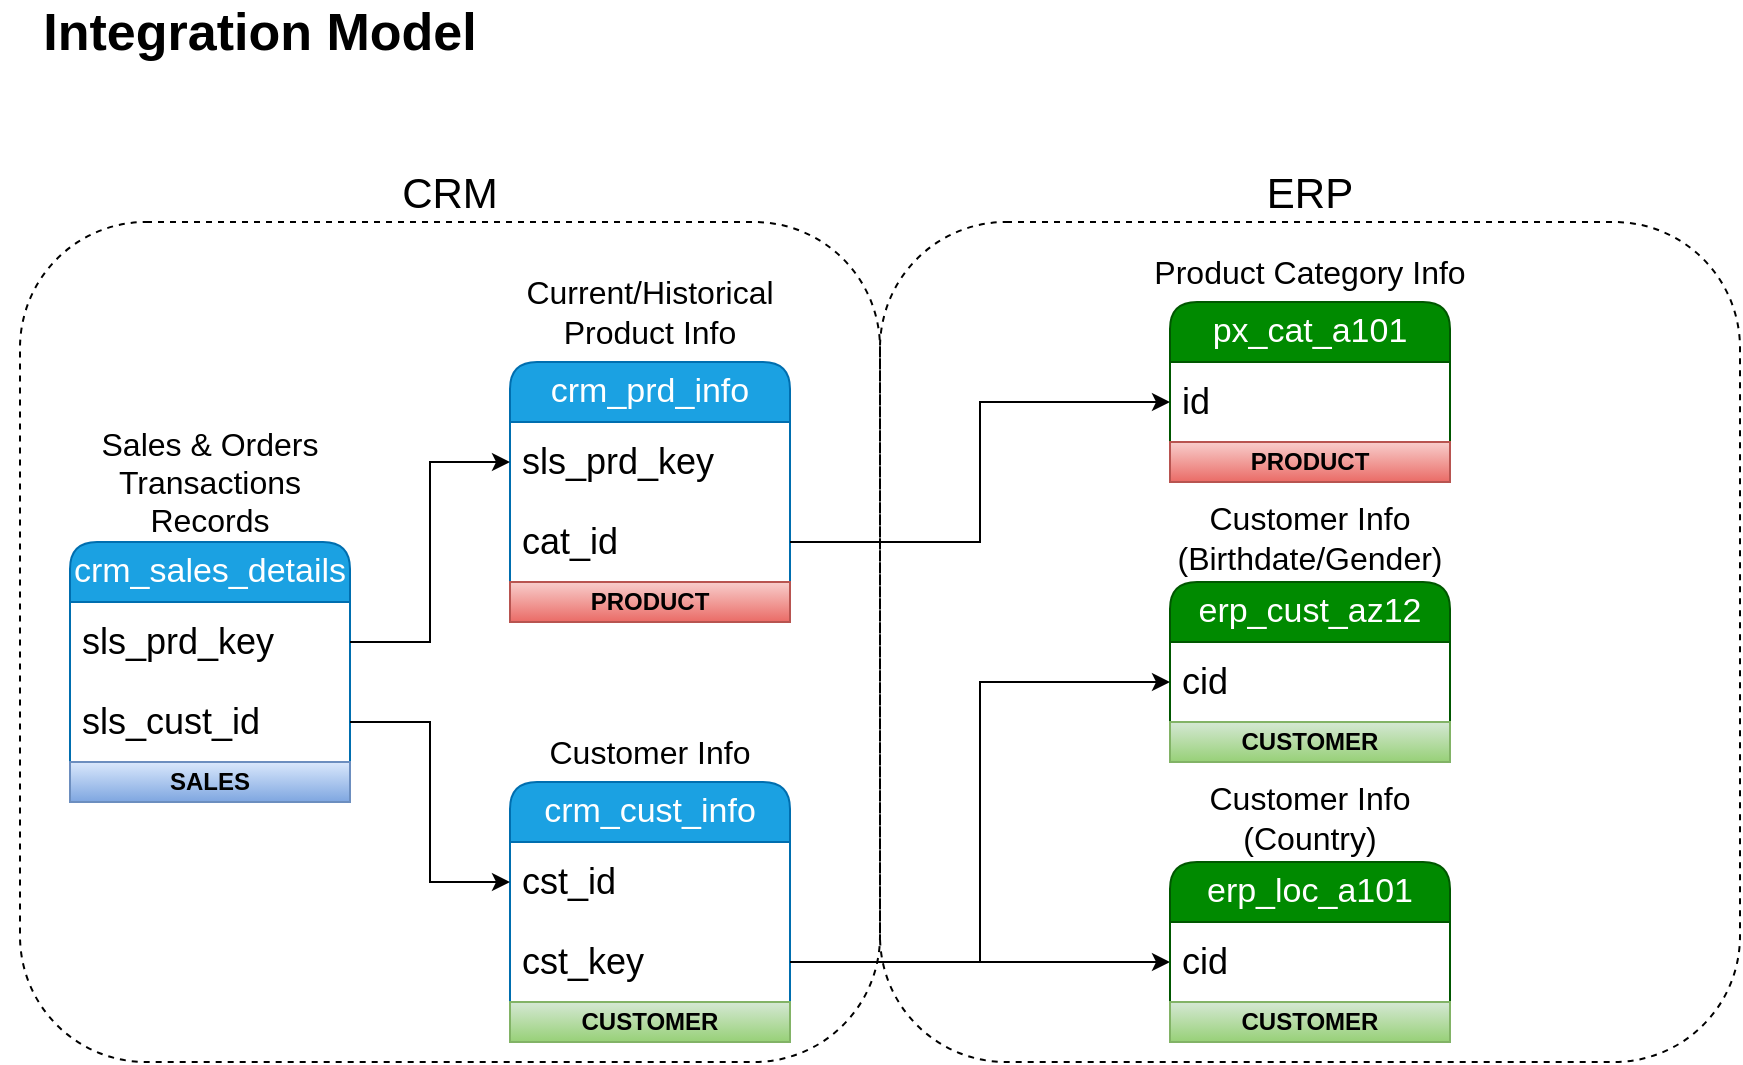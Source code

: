 <mxfile version="27.0.9">
  <diagram name="Page-1" id="00yZ1sh6vojEERND4BTa">
    <mxGraphModel dx="1097" dy="647" grid="1" gridSize="10" guides="1" tooltips="1" connect="1" arrows="1" fold="1" page="1" pageScale="1" pageWidth="850" pageHeight="1100" math="0" shadow="0">
      <root>
        <mxCell id="0" />
        <mxCell id="1" parent="0" />
        <mxCell id="5ksgfPghZKMA7Z23kQfy-36" value="" style="rounded=1;whiteSpace=wrap;html=1;fillColor=none;dashed=1;" vertex="1" parent="1">
          <mxGeometry x="40" y="170" width="430" height="420" as="geometry" />
        </mxCell>
        <mxCell id="5ksgfPghZKMA7Z23kQfy-40" value="" style="rounded=1;whiteSpace=wrap;html=1;fillColor=none;dashed=1;" vertex="1" parent="1">
          <mxGeometry x="470" y="170" width="430" height="420" as="geometry" />
        </mxCell>
        <mxCell id="5ksgfPghZKMA7Z23kQfy-1" value="crm_cust_info" style="swimlane;fontStyle=0;childLayout=stackLayout;horizontal=1;startSize=30;horizontalStack=0;resizeParent=1;resizeParentMax=0;resizeLast=0;collapsible=1;marginBottom=0;whiteSpace=wrap;html=1;rounded=1;fillColor=#1ba1e2;fontColor=#ffffff;strokeColor=#006EAF;fontSize=17;" vertex="1" parent="1">
          <mxGeometry x="285" y="450" width="140" height="130" as="geometry" />
        </mxCell>
        <mxCell id="5ksgfPghZKMA7Z23kQfy-2" value="cst_id" style="text;strokeColor=none;fillColor=none;align=left;verticalAlign=middle;spacingLeft=4;spacingRight=4;overflow=hidden;points=[[0,0.5],[1,0.5]];portConstraint=eastwest;rotatable=0;whiteSpace=wrap;html=1;fontSize=18;" vertex="1" parent="5ksgfPghZKMA7Z23kQfy-1">
          <mxGeometry y="30" width="140" height="40" as="geometry" />
        </mxCell>
        <mxCell id="5ksgfPghZKMA7Z23kQfy-26" value="cst_key" style="text;strokeColor=none;fillColor=none;align=left;verticalAlign=middle;spacingLeft=4;spacingRight=4;overflow=hidden;points=[[0,0.5],[1,0.5]];portConstraint=eastwest;rotatable=0;whiteSpace=wrap;html=1;fontSize=18;" vertex="1" parent="5ksgfPghZKMA7Z23kQfy-1">
          <mxGeometry y="70" width="140" height="40" as="geometry" />
        </mxCell>
        <mxCell id="5ksgfPghZKMA7Z23kQfy-49" value="CUSTOMER" style="text;html=1;strokeColor=#82b366;fillColor=#d5e8d4;align=center;verticalAlign=middle;whiteSpace=wrap;overflow=hidden;fontStyle=1;gradientColor=#97d077;" vertex="1" parent="5ksgfPghZKMA7Z23kQfy-1">
          <mxGeometry y="110" width="140" height="20" as="geometry" />
        </mxCell>
        <mxCell id="5ksgfPghZKMA7Z23kQfy-6" value="Integration Model" style="text;html=1;align=center;verticalAlign=middle;whiteSpace=wrap;rounded=0;fontSize=26;fontStyle=1" vertex="1" parent="1">
          <mxGeometry x="30" y="60" width="260" height="30" as="geometry" />
        </mxCell>
        <mxCell id="5ksgfPghZKMA7Z23kQfy-9" value="Customer Info" style="text;html=1;align=center;verticalAlign=middle;whiteSpace=wrap;rounded=0;fontSize=16;" vertex="1" parent="1">
          <mxGeometry x="295" y="420" width="120" height="30" as="geometry" />
        </mxCell>
        <mxCell id="5ksgfPghZKMA7Z23kQfy-10" value="crm_prd_info" style="swimlane;fontStyle=0;childLayout=stackLayout;horizontal=1;startSize=30;horizontalStack=0;resizeParent=1;resizeParentMax=0;resizeLast=0;collapsible=1;marginBottom=0;whiteSpace=wrap;html=1;rounded=1;fillColor=#1ba1e2;fontColor=#ffffff;strokeColor=#006EAF;fontSize=17;" vertex="1" parent="1">
          <mxGeometry x="285" y="240" width="140" height="130" as="geometry" />
        </mxCell>
        <mxCell id="5ksgfPghZKMA7Z23kQfy-11" value="sls_prd_key" style="text;strokeColor=none;fillColor=none;align=left;verticalAlign=middle;spacingLeft=4;spacingRight=4;overflow=hidden;points=[[0,0.5],[1,0.5]];portConstraint=eastwest;rotatable=0;whiteSpace=wrap;html=1;fontSize=18;" vertex="1" parent="5ksgfPghZKMA7Z23kQfy-10">
          <mxGeometry y="30" width="140" height="40" as="geometry" />
        </mxCell>
        <mxCell id="5ksgfPghZKMA7Z23kQfy-46" value="cat_id" style="text;strokeColor=none;fillColor=none;align=left;verticalAlign=middle;spacingLeft=4;spacingRight=4;overflow=hidden;points=[[0,0.5],[1,0.5]];portConstraint=eastwest;rotatable=0;whiteSpace=wrap;html=1;fontSize=18;" vertex="1" parent="5ksgfPghZKMA7Z23kQfy-10">
          <mxGeometry y="70" width="140" height="40" as="geometry" />
        </mxCell>
        <mxCell id="5ksgfPghZKMA7Z23kQfy-47" value="PRODUCT" style="text;html=1;strokeColor=#b85450;fillColor=#f8cecc;align=center;verticalAlign=middle;whiteSpace=wrap;overflow=hidden;fontStyle=1;gradientColor=#ea6b66;" vertex="1" parent="5ksgfPghZKMA7Z23kQfy-10">
          <mxGeometry y="110" width="140" height="20" as="geometry" />
        </mxCell>
        <mxCell id="5ksgfPghZKMA7Z23kQfy-12" value="Current/Historical Product Info" style="text;html=1;align=center;verticalAlign=middle;whiteSpace=wrap;rounded=0;fontSize=16;" vertex="1" parent="1">
          <mxGeometry x="295" y="190" width="120" height="50" as="geometry" />
        </mxCell>
        <mxCell id="5ksgfPghZKMA7Z23kQfy-13" value="crm_sales_details" style="swimlane;fontStyle=0;childLayout=stackLayout;horizontal=1;startSize=30;horizontalStack=0;resizeParent=1;resizeParentMax=0;resizeLast=0;collapsible=1;marginBottom=0;whiteSpace=wrap;html=1;rounded=1;fillColor=#1ba1e2;fontColor=#ffffff;strokeColor=#006EAF;fontSize=17;" vertex="1" parent="1">
          <mxGeometry x="65" y="330" width="140" height="130" as="geometry" />
        </mxCell>
        <mxCell id="5ksgfPghZKMA7Z23kQfy-14" value="sls_prd_key" style="text;strokeColor=none;fillColor=none;align=left;verticalAlign=middle;spacingLeft=4;spacingRight=4;overflow=hidden;points=[[0,0.5],[1,0.5]];portConstraint=eastwest;rotatable=0;whiteSpace=wrap;html=1;fontSize=18;" vertex="1" parent="5ksgfPghZKMA7Z23kQfy-13">
          <mxGeometry y="30" width="140" height="40" as="geometry" />
        </mxCell>
        <mxCell id="5ksgfPghZKMA7Z23kQfy-16" value="sls_cust_id" style="text;strokeColor=none;fillColor=none;align=left;verticalAlign=middle;spacingLeft=4;spacingRight=4;overflow=hidden;points=[[0,0.5],[1,0.5]];portConstraint=eastwest;rotatable=0;whiteSpace=wrap;html=1;fontSize=18;" vertex="1" parent="5ksgfPghZKMA7Z23kQfy-13">
          <mxGeometry y="70" width="140" height="40" as="geometry" />
        </mxCell>
        <mxCell id="5ksgfPghZKMA7Z23kQfy-52" value="SALES" style="text;html=1;strokeColor=#6c8ebf;fillColor=#dae8fc;align=center;verticalAlign=middle;whiteSpace=wrap;overflow=hidden;fontStyle=1;gradientColor=#7ea6e0;" vertex="1" parent="5ksgfPghZKMA7Z23kQfy-13">
          <mxGeometry y="110" width="140" height="20" as="geometry" />
        </mxCell>
        <mxCell id="5ksgfPghZKMA7Z23kQfy-15" value="Sales &amp;amp; Orders&lt;div&gt;Transactions Records&lt;/div&gt;" style="text;html=1;align=center;verticalAlign=middle;whiteSpace=wrap;rounded=0;fontSize=16;" vertex="1" parent="1">
          <mxGeometry x="75" y="270" width="120" height="60" as="geometry" />
        </mxCell>
        <mxCell id="5ksgfPghZKMA7Z23kQfy-17" value="" style="edgeStyle=orthogonalEdgeStyle;rounded=0;orthogonalLoop=1;jettySize=auto;html=1;entryX=0;entryY=0.5;entryDx=0;entryDy=0;" edge="1" parent="1" source="5ksgfPghZKMA7Z23kQfy-16" target="5ksgfPghZKMA7Z23kQfy-2">
          <mxGeometry relative="1" as="geometry" />
        </mxCell>
        <mxCell id="5ksgfPghZKMA7Z23kQfy-18" value="" style="edgeStyle=orthogonalEdgeStyle;rounded=0;orthogonalLoop=1;jettySize=auto;html=1;entryX=0;entryY=0.5;entryDx=0;entryDy=0;" edge="1" parent="1" source="5ksgfPghZKMA7Z23kQfy-14" target="5ksgfPghZKMA7Z23kQfy-11">
          <mxGeometry relative="1" as="geometry" />
        </mxCell>
        <mxCell id="5ksgfPghZKMA7Z23kQfy-23" value="erp_cust_az12" style="swimlane;fontStyle=0;childLayout=stackLayout;horizontal=1;startSize=30;horizontalStack=0;resizeParent=1;resizeParentMax=0;resizeLast=0;collapsible=1;marginBottom=0;whiteSpace=wrap;html=1;rounded=1;fillColor=#008a00;fontColor=#ffffff;strokeColor=#005700;fontSize=17;" vertex="1" parent="1">
          <mxGeometry x="615" y="350" width="140" height="90" as="geometry" />
        </mxCell>
        <mxCell id="5ksgfPghZKMA7Z23kQfy-24" value="cid" style="text;strokeColor=none;fillColor=none;align=left;verticalAlign=middle;spacingLeft=4;spacingRight=4;overflow=hidden;points=[[0,0.5],[1,0.5]];portConstraint=eastwest;rotatable=0;whiteSpace=wrap;html=1;fontSize=18;" vertex="1" parent="5ksgfPghZKMA7Z23kQfy-23">
          <mxGeometry y="30" width="140" height="40" as="geometry" />
        </mxCell>
        <mxCell id="5ksgfPghZKMA7Z23kQfy-51" value="CUSTOMER" style="text;html=1;strokeColor=#82b366;fillColor=#d5e8d4;align=center;verticalAlign=middle;whiteSpace=wrap;overflow=hidden;fontStyle=1;gradientColor=#97d077;" vertex="1" parent="5ksgfPghZKMA7Z23kQfy-23">
          <mxGeometry y="70" width="140" height="20" as="geometry" />
        </mxCell>
        <mxCell id="5ksgfPghZKMA7Z23kQfy-25" value="Customer Info (Birthdate/Gender)" style="text;html=1;align=center;verticalAlign=middle;whiteSpace=wrap;rounded=0;fontSize=16;" vertex="1" parent="1">
          <mxGeometry x="605" y="305" width="160" height="45" as="geometry" />
        </mxCell>
        <mxCell id="5ksgfPghZKMA7Z23kQfy-27" value="" style="edgeStyle=orthogonalEdgeStyle;rounded=0;orthogonalLoop=1;jettySize=auto;html=1;entryX=0;entryY=0.5;entryDx=0;entryDy=0;" edge="1" parent="1" source="5ksgfPghZKMA7Z23kQfy-26" target="5ksgfPghZKMA7Z23kQfy-29">
          <mxGeometry relative="1" as="geometry" />
        </mxCell>
        <mxCell id="5ksgfPghZKMA7Z23kQfy-28" value="erp_loc_a101" style="swimlane;fontStyle=0;childLayout=stackLayout;horizontal=1;startSize=30;horizontalStack=0;resizeParent=1;resizeParentMax=0;resizeLast=0;collapsible=1;marginBottom=0;whiteSpace=wrap;html=1;rounded=1;fillColor=#008a00;fontColor=#ffffff;strokeColor=#005700;fontSize=17;" vertex="1" parent="1">
          <mxGeometry x="615" y="490" width="140" height="90" as="geometry" />
        </mxCell>
        <mxCell id="5ksgfPghZKMA7Z23kQfy-29" value="cid" style="text;strokeColor=none;fillColor=none;align=left;verticalAlign=middle;spacingLeft=4;spacingRight=4;overflow=hidden;points=[[0,0.5],[1,0.5]];portConstraint=eastwest;rotatable=0;whiteSpace=wrap;html=1;fontSize=18;" vertex="1" parent="5ksgfPghZKMA7Z23kQfy-28">
          <mxGeometry y="30" width="140" height="40" as="geometry" />
        </mxCell>
        <mxCell id="5ksgfPghZKMA7Z23kQfy-50" value="CUSTOMER" style="text;html=1;strokeColor=#82b366;fillColor=#d5e8d4;align=center;verticalAlign=middle;whiteSpace=wrap;overflow=hidden;fontStyle=1;gradientColor=#97d077;" vertex="1" parent="5ksgfPghZKMA7Z23kQfy-28">
          <mxGeometry y="70" width="140" height="20" as="geometry" />
        </mxCell>
        <mxCell id="5ksgfPghZKMA7Z23kQfy-30" value="Customer Info (Country)" style="text;html=1;align=center;verticalAlign=middle;whiteSpace=wrap;rounded=0;fontSize=16;" vertex="1" parent="1">
          <mxGeometry x="605" y="445" width="160" height="45" as="geometry" />
        </mxCell>
        <mxCell id="5ksgfPghZKMA7Z23kQfy-31" value="" style="edgeStyle=orthogonalEdgeStyle;rounded=0;orthogonalLoop=1;jettySize=auto;html=1;entryX=0;entryY=0.5;entryDx=0;entryDy=0;" edge="1" parent="1" source="5ksgfPghZKMA7Z23kQfy-26" target="5ksgfPghZKMA7Z23kQfy-24">
          <mxGeometry relative="1" as="geometry" />
        </mxCell>
        <mxCell id="5ksgfPghZKMA7Z23kQfy-32" value="px_cat_a101" style="swimlane;fontStyle=0;childLayout=stackLayout;horizontal=1;startSize=30;horizontalStack=0;resizeParent=1;resizeParentMax=0;resizeLast=0;collapsible=1;marginBottom=0;whiteSpace=wrap;html=1;rounded=1;fillColor=#008a00;fontColor=#ffffff;strokeColor=#005700;fontSize=17;" vertex="1" parent="1">
          <mxGeometry x="615" y="210" width="140" height="90" as="geometry" />
        </mxCell>
        <mxCell id="5ksgfPghZKMA7Z23kQfy-33" value="id" style="text;strokeColor=none;fillColor=none;align=left;verticalAlign=middle;spacingLeft=4;spacingRight=4;overflow=hidden;points=[[0,0.5],[1,0.5]];portConstraint=eastwest;rotatable=0;whiteSpace=wrap;html=1;fontSize=18;" vertex="1" parent="5ksgfPghZKMA7Z23kQfy-32">
          <mxGeometry y="30" width="140" height="40" as="geometry" />
        </mxCell>
        <mxCell id="5ksgfPghZKMA7Z23kQfy-48" value="PRODUCT" style="text;html=1;strokeColor=#b85450;fillColor=#f8cecc;align=center;verticalAlign=middle;whiteSpace=wrap;overflow=hidden;fontStyle=1;gradientColor=#ea6b66;" vertex="1" parent="5ksgfPghZKMA7Z23kQfy-32">
          <mxGeometry y="70" width="140" height="20" as="geometry" />
        </mxCell>
        <mxCell id="5ksgfPghZKMA7Z23kQfy-34" value="Product Category Info" style="text;html=1;align=center;verticalAlign=middle;whiteSpace=wrap;rounded=0;fontSize=16;" vertex="1" parent="1">
          <mxGeometry x="605" y="180" width="160" height="30" as="geometry" />
        </mxCell>
        <mxCell id="5ksgfPghZKMA7Z23kQfy-35" value="" style="edgeStyle=orthogonalEdgeStyle;rounded=0;orthogonalLoop=1;jettySize=auto;html=1;exitX=1;exitY=0.5;exitDx=0;exitDy=0;" edge="1" parent="1" source="5ksgfPghZKMA7Z23kQfy-46" target="5ksgfPghZKMA7Z23kQfy-33">
          <mxGeometry relative="1" as="geometry" />
        </mxCell>
        <mxCell id="5ksgfPghZKMA7Z23kQfy-39" value="CRM" style="text;html=1;align=center;verticalAlign=middle;whiteSpace=wrap;rounded=0;fontSize=21;" vertex="1" parent="1">
          <mxGeometry x="225" y="140" width="60" height="30" as="geometry" />
        </mxCell>
        <mxCell id="5ksgfPghZKMA7Z23kQfy-41" value="ERP" style="text;html=1;align=center;verticalAlign=middle;whiteSpace=wrap;rounded=0;fontSize=21;" vertex="1" parent="1">
          <mxGeometry x="655" y="140" width="60" height="30" as="geometry" />
        </mxCell>
      </root>
    </mxGraphModel>
  </diagram>
</mxfile>
